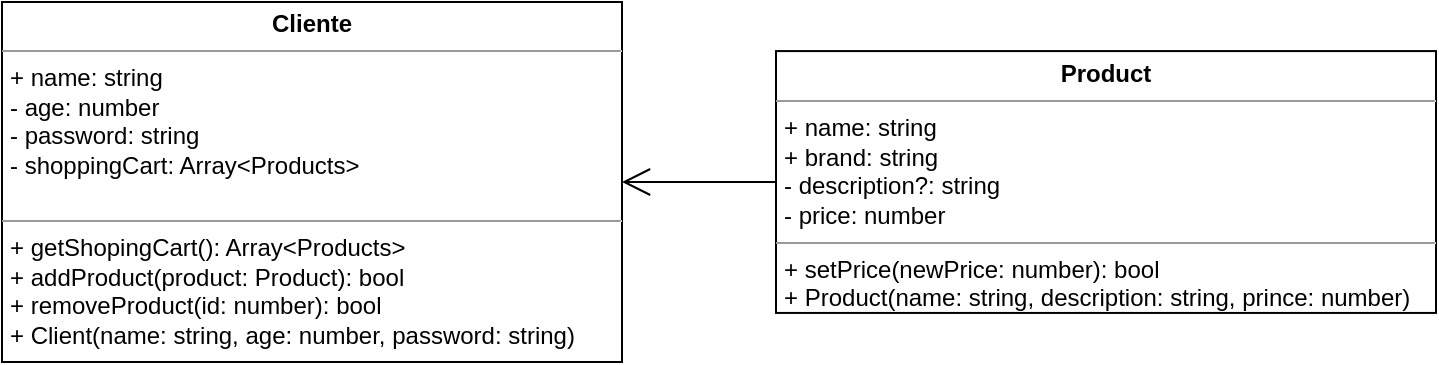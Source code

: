 <mxfile version="14.6.13" type="device"><diagram id="5HbK_UEbueMJZxDzcgFk" name="Page-1"><mxGraphModel dx="474" dy="274" grid="1" gridSize="10" guides="1" tooltips="1" connect="1" arrows="1" fold="1" page="1" pageScale="1" pageWidth="827" pageHeight="1169" math="0" shadow="0"><root><mxCell id="0"/><mxCell id="1" parent="0"/><mxCell id="otNRJsSYrQ2zHOcnlj8h-1" value="&lt;p style=&quot;margin: 0px ; margin-top: 4px ; text-align: center&quot;&gt;&lt;b&gt;Cliente&lt;/b&gt;&lt;/p&gt;&lt;hr size=&quot;1&quot;&gt;&lt;p style=&quot;margin: 0px ; margin-left: 4px&quot;&gt;+ name: string&lt;/p&gt;&lt;p style=&quot;margin: 0px ; margin-left: 4px&quot;&gt;- age: number&lt;/p&gt;&lt;p style=&quot;margin: 0px ; margin-left: 4px&quot;&gt;- password: string&lt;/p&gt;&lt;p style=&quot;margin: 0px ; margin-left: 4px&quot;&gt;-&amp;nbsp;shoppingCart: Array&amp;lt;Products&amp;gt;&lt;/p&gt;&lt;p style=&quot;margin: 0px ; margin-left: 4px&quot;&gt;&lt;br&gt;&lt;/p&gt;&lt;hr size=&quot;1&quot;&gt;&lt;p style=&quot;margin: 0px ; margin-left: 4px&quot;&gt;&lt;span&gt;+ getShopingCart(): Array&amp;lt;Products&amp;gt;&lt;/span&gt;&lt;br&gt;&lt;/p&gt;&lt;p style=&quot;margin: 0px ; margin-left: 4px&quot;&gt;+ addProduct(product: Product): bool&lt;/p&gt;&lt;p style=&quot;margin: 0px ; margin-left: 4px&quot;&gt;+ removeProduct(id: number): bool&lt;br&gt;&lt;/p&gt;&lt;p style=&quot;margin: 0px ; margin-left: 4px&quot;&gt;+ Client(name: string, age: number, password: string)&lt;/p&gt;" style="verticalAlign=top;align=left;overflow=fill;fontSize=12;fontFamily=Helvetica;html=1;" vertex="1" parent="1"><mxGeometry x="60" y="150" width="310" height="180" as="geometry"/></mxCell><mxCell id="otNRJsSYrQ2zHOcnlj8h-2" value="&lt;p style=&quot;margin: 0px ; margin-top: 4px ; text-align: center&quot;&gt;&lt;b&gt;Product&lt;/b&gt;&lt;/p&gt;&lt;hr size=&quot;1&quot;&gt;&lt;p style=&quot;margin: 0px ; margin-left: 4px&quot;&gt;+ name: string&lt;/p&gt;&lt;p style=&quot;margin: 0px ; margin-left: 4px&quot;&gt;+&amp;nbsp;brand: string&lt;/p&gt;&lt;p style=&quot;margin: 0px ; margin-left: 4px&quot;&gt;- description?: string&lt;/p&gt;&lt;p style=&quot;margin: 0px ; margin-left: 4px&quot;&gt;- price: number&lt;/p&gt;&lt;hr size=&quot;1&quot;&gt;&lt;p style=&quot;margin: 0px ; margin-left: 4px&quot;&gt;+ setPrice(newPrice: number): bool&lt;/p&gt;&lt;p style=&quot;margin: 0px ; margin-left: 4px&quot;&gt;+ Product(name: string, description: string, prince: number)&amp;nbsp;&lt;/p&gt;" style="verticalAlign=top;align=left;overflow=fill;fontSize=12;fontFamily=Helvetica;html=1;" vertex="1" parent="1"><mxGeometry x="447" y="174.54" width="330" height="130.93" as="geometry"/></mxCell><mxCell id="otNRJsSYrQ2zHOcnlj8h-6" value="" style="endArrow=open;endFill=1;endSize=12;html=1;entryX=1;entryY=0.5;entryDx=0;entryDy=0;exitX=0;exitY=0.5;exitDx=0;exitDy=0;" edge="1" parent="1" source="otNRJsSYrQ2zHOcnlj8h-2" target="otNRJsSYrQ2zHOcnlj8h-1"><mxGeometry width="160" relative="1" as="geometry"><mxPoint x="500" y="360" as="sourcePoint"/><mxPoint x="660" y="360" as="targetPoint"/></mxGeometry></mxCell></root></mxGraphModel></diagram></mxfile>